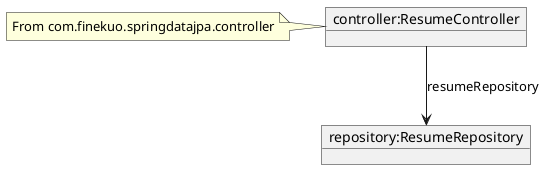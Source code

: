 @startuml
object "controller:ResumeController" as controller
object "repository:ResumeRepository" as repository

note left of controller : From com.finekuo.springdatajpa.controller
controller --> repository : resumeRepository
@enduml
